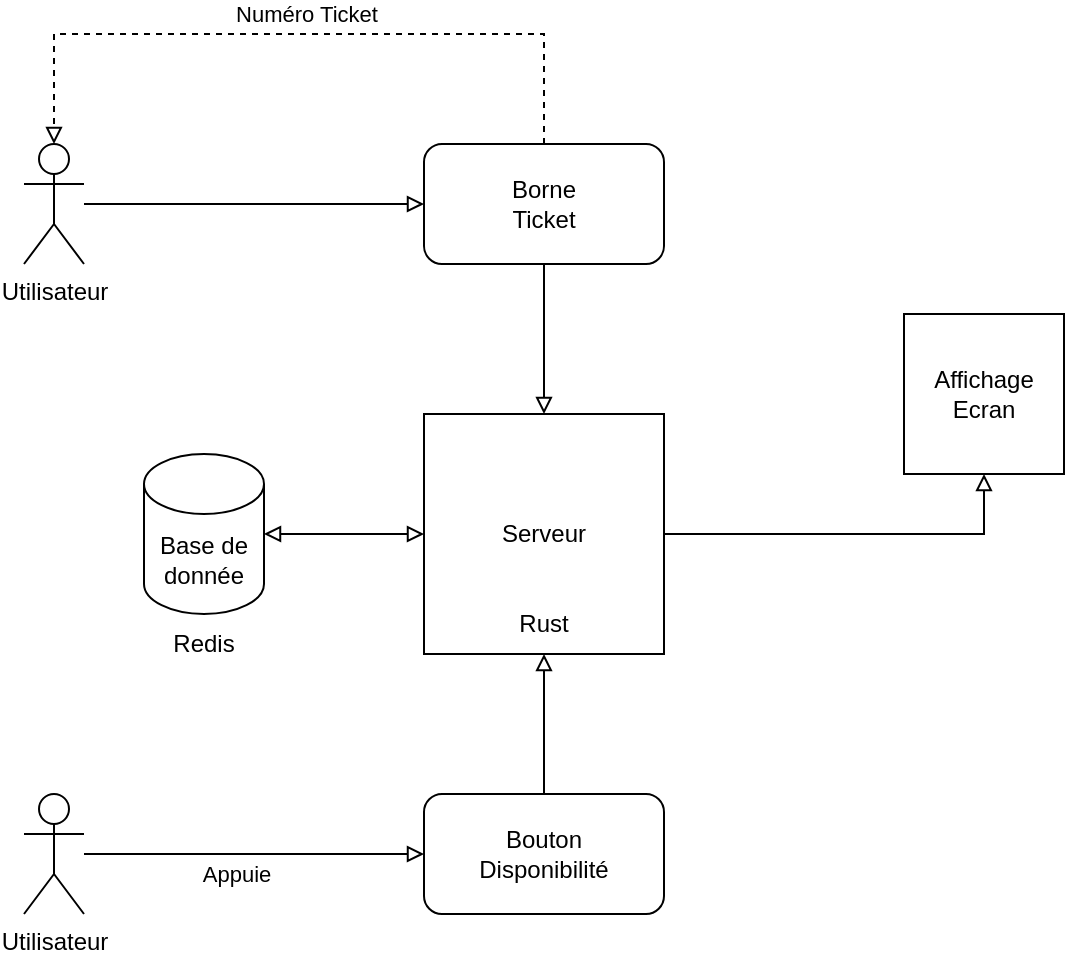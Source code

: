 <mxfile version="17.0.0" type="device"><diagram id="gLfayDKUWfkPjljis_Ml" name="Page-1"><mxGraphModel dx="981" dy="520" grid="1" gridSize="10" guides="1" tooltips="1" connect="1" arrows="1" fold="1" page="1" pageScale="1" pageWidth="827" pageHeight="1169" math="0" shadow="0"><root><mxCell id="0"/><mxCell id="1" parent="0"/><mxCell id="EVgP7DtYnT-B3zC9P1QB-4" style="edgeStyle=orthogonalEdgeStyle;rounded=0;orthogonalLoop=1;jettySize=auto;html=1;entryX=0;entryY=0.5;entryDx=0;entryDy=0;endArrow=block;endFill=0;" parent="1" source="EVgP7DtYnT-B3zC9P1QB-1" target="EVgP7DtYnT-B3zC9P1QB-3" edge="1"><mxGeometry relative="1" as="geometry"/></mxCell><mxCell id="EVgP7DtYnT-B3zC9P1QB-1" value="Utilisateur" style="shape=umlActor;verticalLabelPosition=bottom;verticalAlign=top;html=1;outlineConnect=0;" parent="1" vertex="1"><mxGeometry x="40" y="555" width="30" height="60" as="geometry"/></mxCell><mxCell id="EVgP7DtYnT-B3zC9P1QB-8" value="Numéro Ticket" style="edgeStyle=orthogonalEdgeStyle;rounded=0;orthogonalLoop=1;jettySize=auto;html=1;entryX=0.5;entryY=0;entryDx=0;entryDy=0;entryPerimeter=0;endArrow=block;endFill=0;dashed=1;exitX=0.5;exitY=0;exitDx=0;exitDy=0;" parent="1" source="EVgP7DtYnT-B3zC9P1QB-3" target="EVgP7DtYnT-B3zC9P1QB-1" edge="1"><mxGeometry x="-0.018" y="-10" relative="1" as="geometry"><Array as="points"><mxPoint x="300" y="500"/><mxPoint x="55" y="500"/></Array><mxPoint as="offset"/></mxGeometry></mxCell><mxCell id="EVgP7DtYnT-B3zC9P1QB-18" style="edgeStyle=orthogonalEdgeStyle;rounded=0;orthogonalLoop=1;jettySize=auto;html=1;entryX=0.5;entryY=0;entryDx=0;entryDy=0;endArrow=block;endFill=0;" parent="1" source="EVgP7DtYnT-B3zC9P1QB-3" target="EVgP7DtYnT-B3zC9P1QB-15" edge="1"><mxGeometry relative="1" as="geometry"/></mxCell><mxCell id="EVgP7DtYnT-B3zC9P1QB-3" value="Borne&lt;br&gt;Ticket" style="rounded=1;whiteSpace=wrap;html=1;" parent="1" vertex="1"><mxGeometry x="240" y="555" width="120" height="60" as="geometry"/></mxCell><mxCell id="EVgP7DtYnT-B3zC9P1QB-17" style="edgeStyle=orthogonalEdgeStyle;rounded=0;orthogonalLoop=1;jettySize=auto;html=1;entryX=0;entryY=0.5;entryDx=0;entryDy=0;endArrow=block;endFill=0;startArrow=block;startFill=0;" parent="1" source="EVgP7DtYnT-B3zC9P1QB-9" target="EVgP7DtYnT-B3zC9P1QB-15" edge="1"><mxGeometry relative="1" as="geometry"/></mxCell><mxCell id="EVgP7DtYnT-B3zC9P1QB-9" value="Base de donnée" style="shape=cylinder3;whiteSpace=wrap;html=1;boundedLbl=1;backgroundOutline=1;size=15;" parent="1" vertex="1"><mxGeometry x="100" y="710" width="60" height="80" as="geometry"/></mxCell><mxCell id="EVgP7DtYnT-B3zC9P1QB-14" value="Appuie" style="edgeStyle=orthogonalEdgeStyle;rounded=0;orthogonalLoop=1;jettySize=auto;html=1;entryX=0;entryY=0.5;entryDx=0;entryDy=0;endArrow=block;endFill=0;" parent="1" source="EVgP7DtYnT-B3zC9P1QB-11" target="EVgP7DtYnT-B3zC9P1QB-13" edge="1"><mxGeometry x="-0.111" y="-10" relative="1" as="geometry"><mxPoint as="offset"/></mxGeometry></mxCell><mxCell id="EVgP7DtYnT-B3zC9P1QB-11" value="Utilisateur" style="shape=umlActor;verticalLabelPosition=bottom;verticalAlign=top;html=1;outlineConnect=0;" parent="1" vertex="1"><mxGeometry x="40" y="880" width="30" height="60" as="geometry"/></mxCell><mxCell id="EVgP7DtYnT-B3zC9P1QB-16" style="edgeStyle=orthogonalEdgeStyle;rounded=0;orthogonalLoop=1;jettySize=auto;html=1;entryX=0.5;entryY=1;entryDx=0;entryDy=0;endArrow=block;endFill=0;" parent="1" source="EVgP7DtYnT-B3zC9P1QB-13" target="EVgP7DtYnT-B3zC9P1QB-15" edge="1"><mxGeometry relative="1" as="geometry"/></mxCell><mxCell id="EVgP7DtYnT-B3zC9P1QB-13" value="Bouton&lt;br&gt;Disponibilité" style="rounded=1;whiteSpace=wrap;html=1;" parent="1" vertex="1"><mxGeometry x="240" y="880" width="120" height="60" as="geometry"/></mxCell><mxCell id="EVgP7DtYnT-B3zC9P1QB-20" style="edgeStyle=orthogonalEdgeStyle;rounded=0;orthogonalLoop=1;jettySize=auto;html=1;entryX=0.5;entryY=1;entryDx=0;entryDy=0;startArrow=none;startFill=0;endArrow=block;endFill=0;" parent="1" source="EVgP7DtYnT-B3zC9P1QB-15" target="EVgP7DtYnT-B3zC9P1QB-19" edge="1"><mxGeometry relative="1" as="geometry"/></mxCell><mxCell id="EVgP7DtYnT-B3zC9P1QB-15" value="Serveur" style="whiteSpace=wrap;html=1;aspect=fixed;" parent="1" vertex="1"><mxGeometry x="240" y="690" width="120" height="120" as="geometry"/></mxCell><mxCell id="EVgP7DtYnT-B3zC9P1QB-19" value="Affichage&lt;br&gt;Ecran" style="whiteSpace=wrap;html=1;aspect=fixed;" parent="1" vertex="1"><mxGeometry x="480" y="640" width="80" height="80" as="geometry"/></mxCell><mxCell id="2lMBleT2Lvjiducoi1kg-1" value="Redis" style="text;html=1;strokeColor=none;fillColor=none;align=center;verticalAlign=middle;whiteSpace=wrap;rounded=0;" vertex="1" parent="1"><mxGeometry x="100" y="790" width="60" height="30" as="geometry"/></mxCell><mxCell id="2lMBleT2Lvjiducoi1kg-2" value="Rust" style="text;html=1;strokeColor=none;fillColor=none;align=center;verticalAlign=middle;whiteSpace=wrap;rounded=0;" vertex="1" parent="1"><mxGeometry x="270" y="780" width="60" height="30" as="geometry"/></mxCell></root></mxGraphModel></diagram></mxfile>